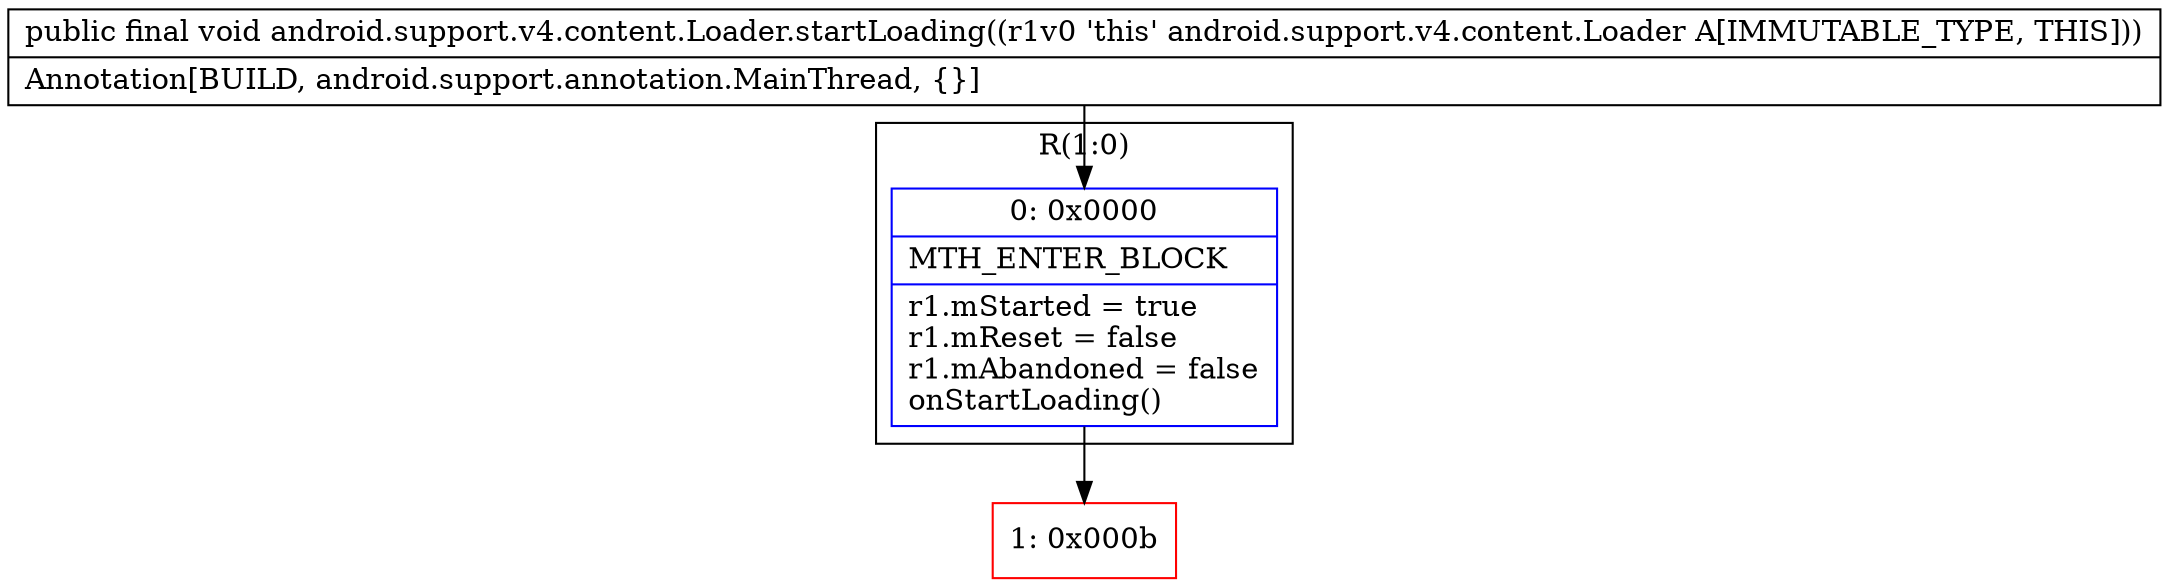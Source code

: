 digraph "CFG forandroid.support.v4.content.Loader.startLoading()V" {
subgraph cluster_Region_843124221 {
label = "R(1:0)";
node [shape=record,color=blue];
Node_0 [shape=record,label="{0\:\ 0x0000|MTH_ENTER_BLOCK\l|r1.mStarted = true\lr1.mReset = false\lr1.mAbandoned = false\lonStartLoading()\l}"];
}
Node_1 [shape=record,color=red,label="{1\:\ 0x000b}"];
MethodNode[shape=record,label="{public final void android.support.v4.content.Loader.startLoading((r1v0 'this' android.support.v4.content.Loader A[IMMUTABLE_TYPE, THIS]))  | Annotation[BUILD, android.support.annotation.MainThread, \{\}]\l}"];
MethodNode -> Node_0;
Node_0 -> Node_1;
}

